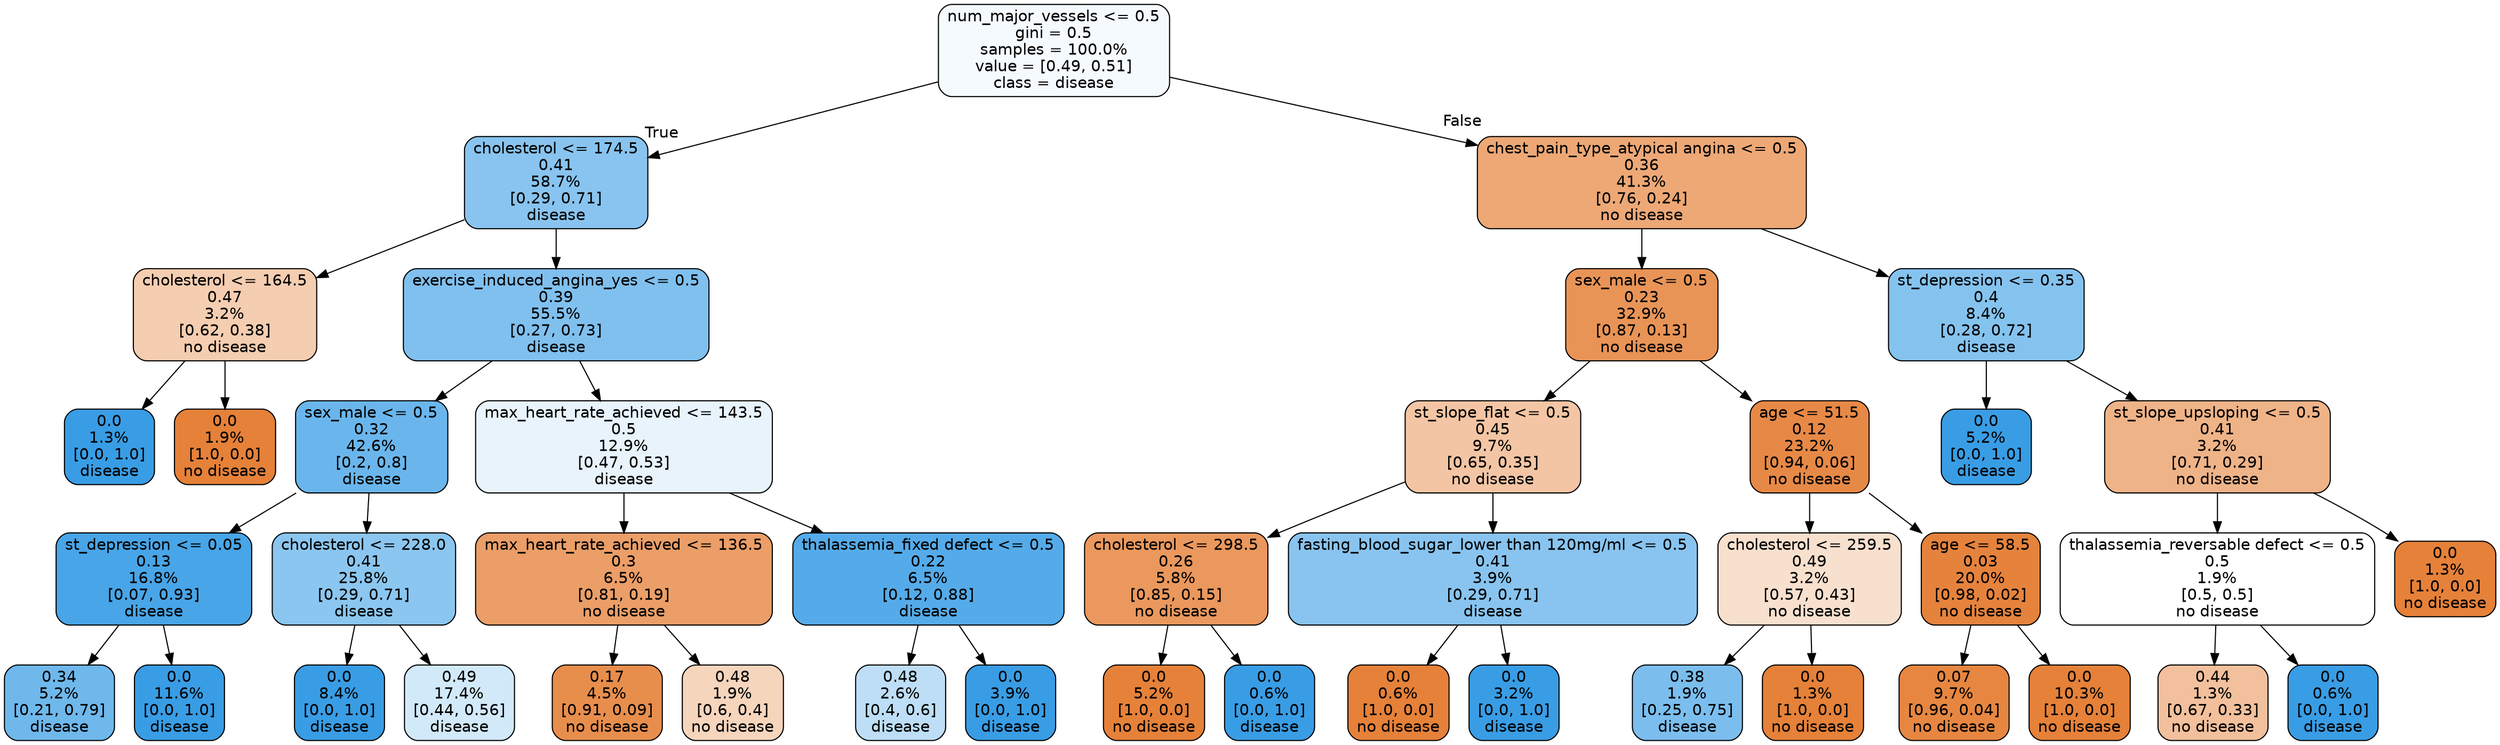 digraph Tree {
node [shape=box, style="filled, rounded", color="black", fontname=helvetica] ;
edge [fontname=helvetica] ;
0 [label="num_major_vessels <= 0.5\ngini = 0.5\nsamples = 100.0%\nvalue = [0.49, 0.51]\nclass = disease", fillcolor="#f5fafe"] ;
1 [label="cholesterol <= 174.5\n0.41\n58.7%\n[0.29, 0.71]\ndisease", fillcolor="#88c4ef"] ;
0 -> 1 [labeldistance=2.5, labelangle=45, headlabel="True"] ;
2 [label="cholesterol <= 164.5\n0.47\n3.2%\n[0.62, 0.38]\nno disease", fillcolor="#f5cdb0"] ;
1 -> 2 ;
3 [label="0.0\n1.3%\n[0.0, 1.0]\ndisease", fillcolor="#399de5"] ;
2 -> 3 ;
4 [label="0.0\n1.9%\n[1.0, 0.0]\nno disease", fillcolor="#e58139"] ;
2 -> 4 ;
5 [label="exercise_induced_angina_yes <= 0.5\n0.39\n55.5%\n[0.27, 0.73]\ndisease", fillcolor="#80c0ee"] ;
1 -> 5 ;
6 [label="sex_male <= 0.5\n0.32\n42.6%\n[0.2, 0.8]\ndisease", fillcolor="#6ab6ec"] ;
5 -> 6 ;
7 [label="st_depression <= 0.05\n0.13\n16.8%\n[0.07, 0.93]\ndisease", fillcolor="#48a5e7"] ;
6 -> 7 ;
8 [label="0.34\n5.2%\n[0.21, 0.79]\ndisease", fillcolor="#6fb8ec"] ;
7 -> 8 ;
9 [label="0.0\n11.6%\n[0.0, 1.0]\ndisease", fillcolor="#399de5"] ;
7 -> 9 ;
10 [label="cholesterol <= 228.0\n0.41\n25.8%\n[0.29, 0.71]\ndisease", fillcolor="#8bc6f0"] ;
6 -> 10 ;
11 [label="0.0\n8.4%\n[0.0, 1.0]\ndisease", fillcolor="#399de5"] ;
10 -> 11 ;
12 [label="0.49\n17.4%\n[0.44, 0.56]\ndisease", fillcolor="#d2e9f9"] ;
10 -> 12 ;
13 [label="max_heart_rate_achieved <= 143.5\n0.5\n12.9%\n[0.47, 0.53]\ndisease", fillcolor="#e8f3fc"] ;
5 -> 13 ;
14 [label="max_heart_rate_achieved <= 136.5\n0.3\n6.5%\n[0.81, 0.19]\nno disease", fillcolor="#eb9e67"] ;
13 -> 14 ;
15 [label="0.17\n4.5%\n[0.91, 0.09]\nno disease", fillcolor="#e88e4d"] ;
14 -> 15 ;
16 [label="0.48\n1.9%\n[0.6, 0.4]\nno disease", fillcolor="#f6d5bd"] ;
14 -> 16 ;
17 [label="thalassemia_fixed defect <= 0.5\n0.22\n6.5%\n[0.12, 0.88]\ndisease", fillcolor="#55abe9"] ;
13 -> 17 ;
18 [label="0.48\n2.6%\n[0.4, 0.6]\ndisease", fillcolor="#bddef6"] ;
17 -> 18 ;
19 [label="0.0\n3.9%\n[0.0, 1.0]\ndisease", fillcolor="#399de5"] ;
17 -> 19 ;
20 [label="chest_pain_type_atypical angina <= 0.5\n0.36\n41.3%\n[0.76, 0.24]\nno disease", fillcolor="#eda876"] ;
0 -> 20 [labeldistance=2.5, labelangle=-45, headlabel="False"] ;
21 [label="sex_male <= 0.5\n0.23\n32.9%\n[0.87, 0.13]\nno disease", fillcolor="#e99457"] ;
20 -> 21 ;
22 [label="st_slope_flat <= 0.5\n0.45\n9.7%\n[0.65, 0.35]\nno disease", fillcolor="#f3c5a4"] ;
21 -> 22 ;
23 [label="cholesterol <= 298.5\n0.26\n5.8%\n[0.85, 0.15]\nno disease", fillcolor="#ea985d"] ;
22 -> 23 ;
24 [label="0.0\n5.2%\n[1.0, 0.0]\nno disease", fillcolor="#e58139"] ;
23 -> 24 ;
25 [label="0.0\n0.6%\n[0.0, 1.0]\ndisease", fillcolor="#399de5"] ;
23 -> 25 ;
26 [label="fasting_blood_sugar_lower than 120mg/ml <= 0.5\n0.41\n3.9%\n[0.29, 0.71]\ndisease", fillcolor="#88c4ef"] ;
22 -> 26 ;
27 [label="0.0\n0.6%\n[1.0, 0.0]\nno disease", fillcolor="#e58139"] ;
26 -> 27 ;
28 [label="0.0\n3.2%\n[0.0, 1.0]\ndisease", fillcolor="#399de5"] ;
26 -> 28 ;
29 [label="age <= 51.5\n0.12\n23.2%\n[0.94, 0.06]\nno disease", fillcolor="#e78946"] ;
21 -> 29 ;
30 [label="cholesterol <= 259.5\n0.49\n3.2%\n[0.57, 0.43]\nno disease", fillcolor="#f8e0ce"] ;
29 -> 30 ;
31 [label="0.38\n1.9%\n[0.25, 0.75]\ndisease", fillcolor="#7bbeee"] ;
30 -> 31 ;
32 [label="0.0\n1.3%\n[1.0, 0.0]\nno disease", fillcolor="#e58139"] ;
30 -> 32 ;
33 [label="age <= 58.5\n0.03\n20.0%\n[0.98, 0.02]\nno disease", fillcolor="#e5833d"] ;
29 -> 33 ;
34 [label="0.07\n9.7%\n[0.96, 0.04]\nno disease", fillcolor="#e68641"] ;
33 -> 34 ;
35 [label="0.0\n10.3%\n[1.0, 0.0]\nno disease", fillcolor="#e58139"] ;
33 -> 35 ;
36 [label="st_depression <= 0.35\n0.4\n8.4%\n[0.28, 0.72]\ndisease", fillcolor="#85c3ef"] ;
20 -> 36 ;
37 [label="0.0\n5.2%\n[0.0, 1.0]\ndisease", fillcolor="#399de5"] ;
36 -> 37 ;
38 [label="st_slope_upsloping <= 0.5\n0.41\n3.2%\n[0.71, 0.29]\nno disease", fillcolor="#efb388"] ;
36 -> 38 ;
39 [label="thalassemia_reversable defect <= 0.5\n0.5\n1.9%\n[0.5, 0.5]\nno disease", fillcolor="#ffffff"] ;
38 -> 39 ;
40 [label="0.44\n1.3%\n[0.67, 0.33]\nno disease", fillcolor="#f2c09c"] ;
39 -> 40 ;
41 [label="0.0\n0.6%\n[0.0, 1.0]\ndisease", fillcolor="#399de5"] ;
39 -> 41 ;
42 [label="0.0\n1.3%\n[1.0, 0.0]\nno disease", fillcolor="#e58139"] ;
38 -> 42 ;
}